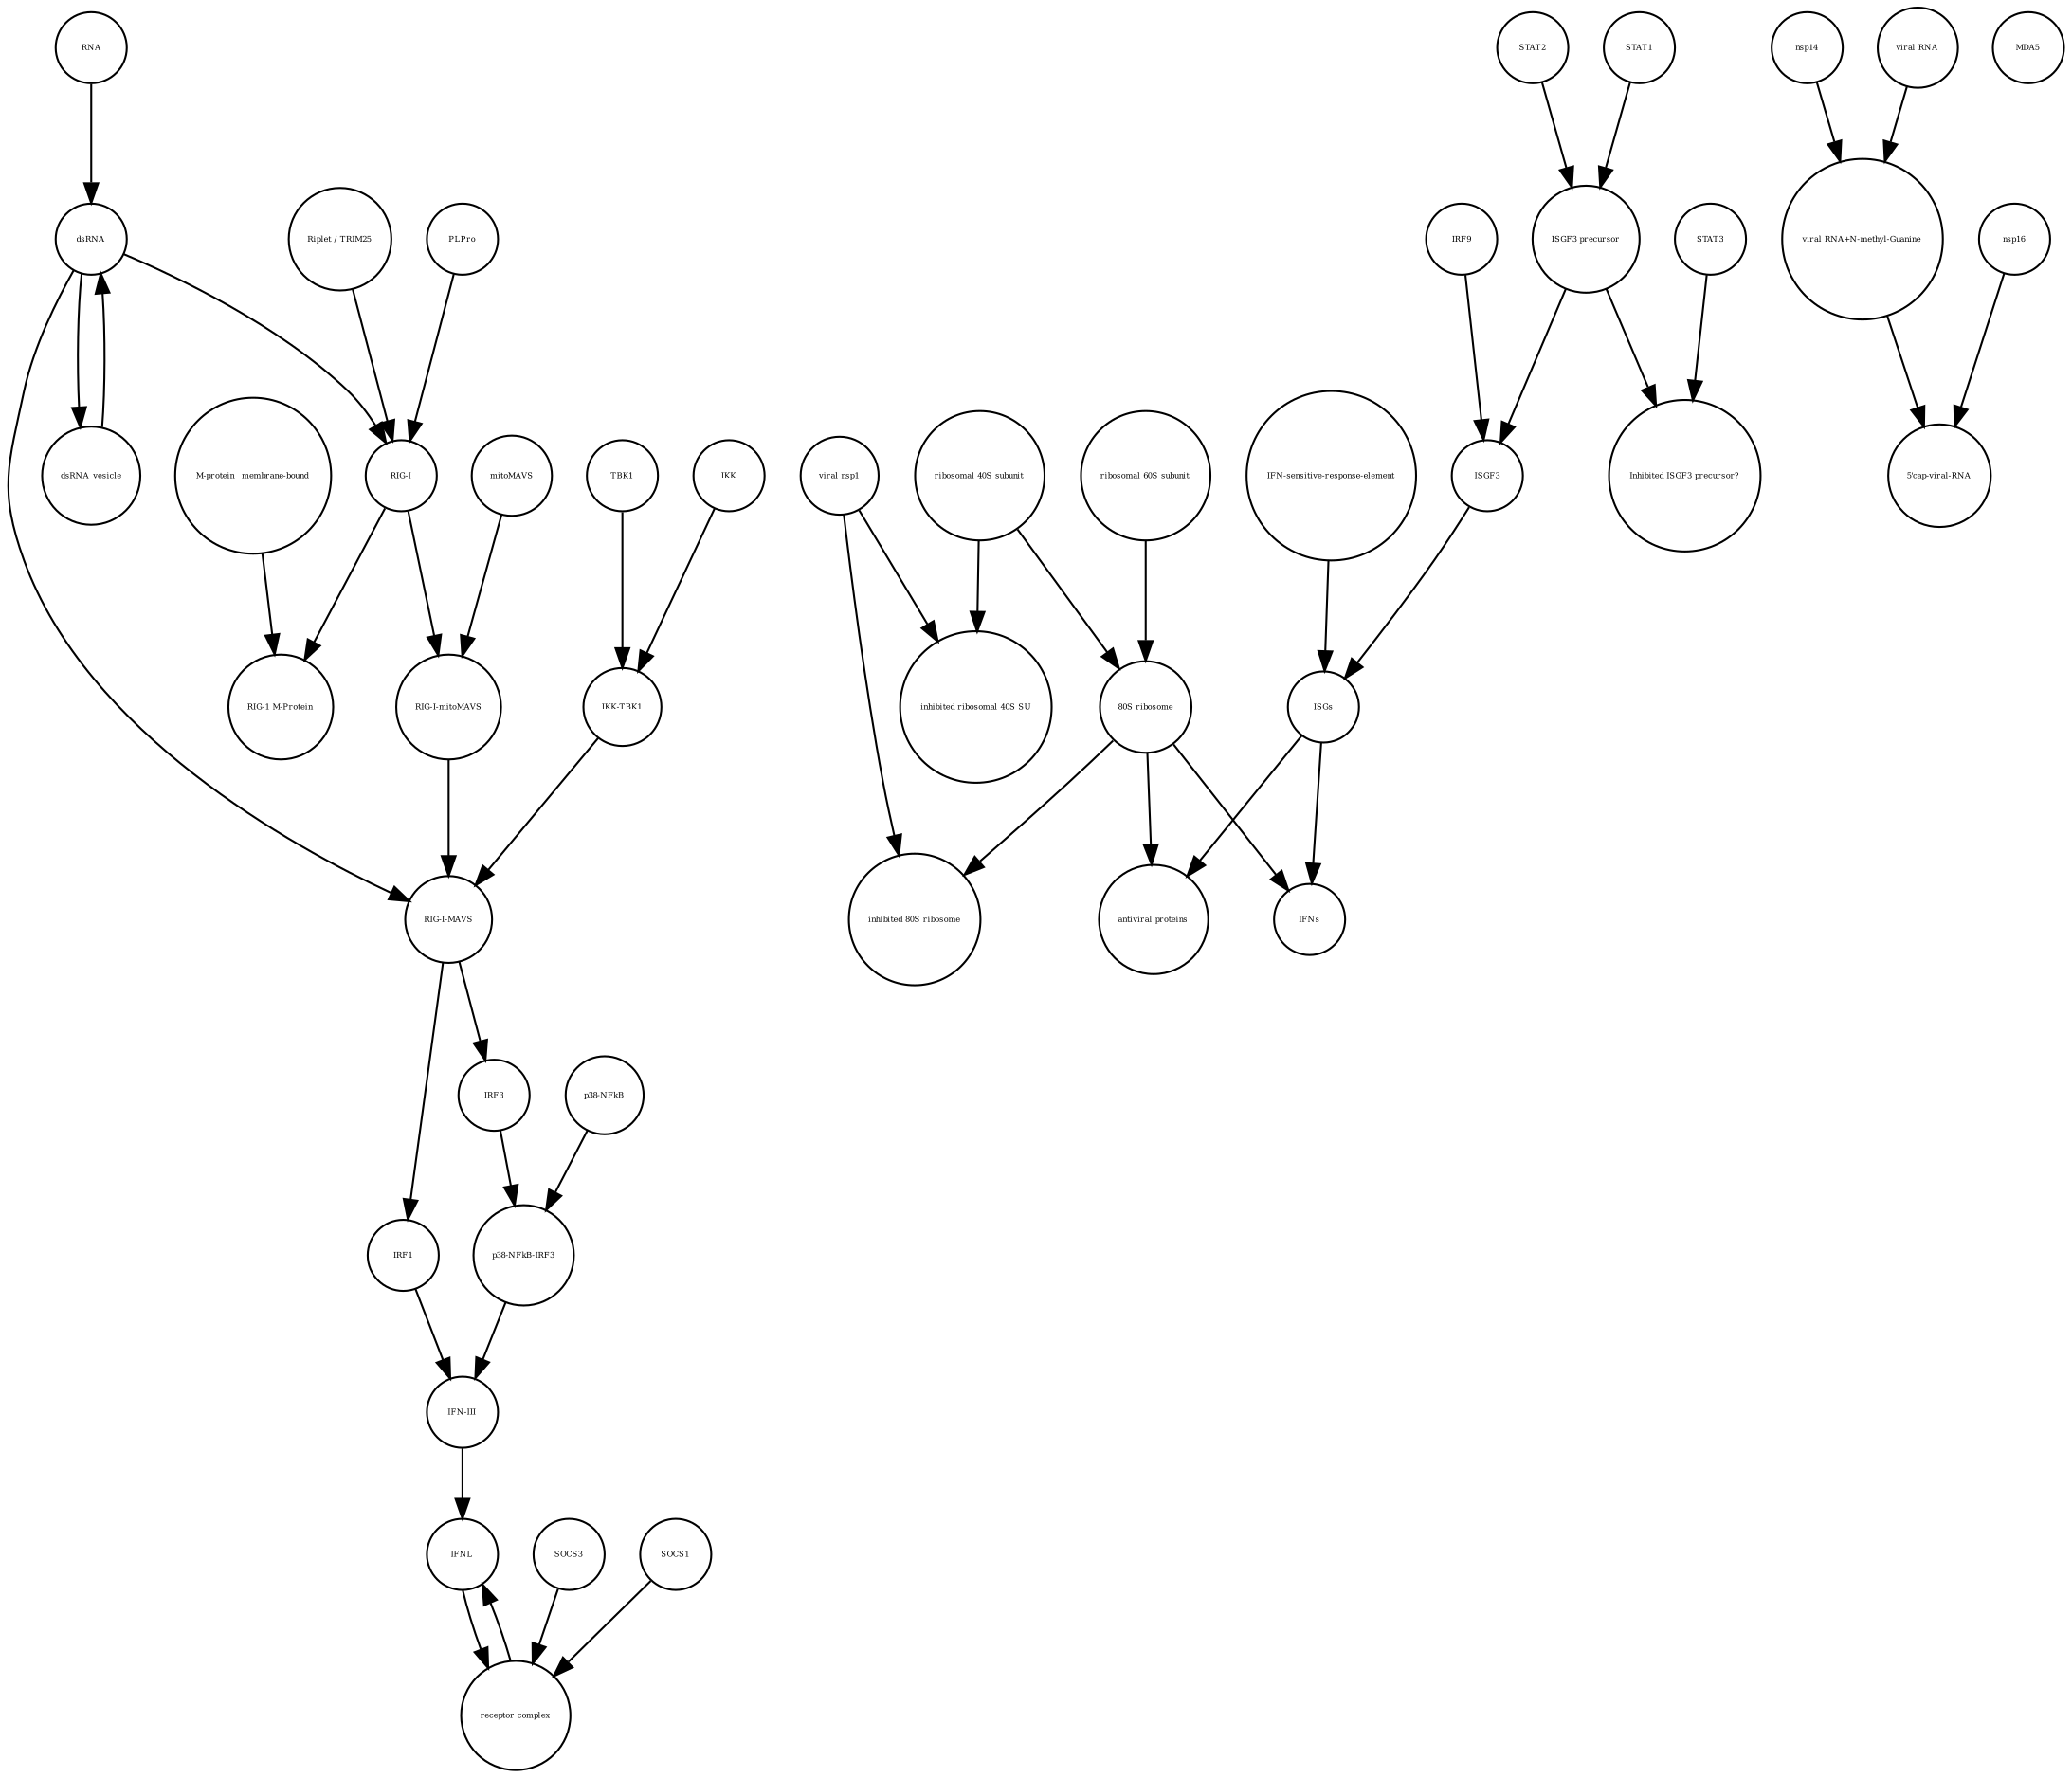 strict digraph  {
RNA [annotation="", bipartite=0, cls="nucleic acid feature", fontsize=4, label=RNA, shape=circle];
"p38-NFkB-IRF3" [annotation="", bipartite=0, cls=complex, fontsize=4, label="p38-NFkB-IRF3", shape=circle];
"receptor complex" [annotation="", bipartite=0, cls=complex, fontsize=4, label="receptor complex", shape=circle];
"viral nsp1" [annotation="", bipartite=0, cls=macromolecule, fontsize=4, label="viral nsp1", shape=circle];
"inhibited 80S ribosome" [annotation="", bipartite=0, cls=complex, fontsize=4, label="inhibited 80S ribosome", shape=circle];
IRF3 [annotation="", bipartite=0, cls=macromolecule, fontsize=4, label=IRF3, shape=circle];
"p38-NFkB" [annotation="", bipartite=0, cls=complex, fontsize=4, label="p38-NFkB", shape=circle];
IFNs [annotation="", bipartite=0, cls=macromolecule, fontsize=4, label=IFNs, shape=circle];
"RIG-I-MAVS" [annotation="", bipartite=0, cls=complex, fontsize=4, label="RIG-I-MAVS", shape=circle];
"IFN-sensitive-response-element" [annotation="", bipartite=0, cls="nucleic acid feature", fontsize=4, label="IFN-sensitive-response-element", shape=circle];
nsp14 [annotation="", bipartite=0, cls=macromolecule, fontsize=4, label=nsp14, shape=circle];
STAT2 [annotation="", bipartite=0, cls=macromolecule, fontsize=4, label=STAT2, shape=circle];
"antiviral proteins" [annotation="", bipartite=0, cls=macromolecule, fontsize=4, label="antiviral proteins", shape=circle];
"IKK-TBK1" [annotation="", bipartite=0, cls=complex, fontsize=4, label="IKK-TBK1", shape=circle];
IFNL [annotation="", bipartite=0, cls=macromolecule, fontsize=4, label=IFNL, shape=circle];
"viral RNA" [annotation="", bipartite=0, cls="nucleic acid feature", fontsize=4, label="viral RNA", shape=circle];
dsRNA [annotation="", bipartite=0, cls="nucleic acid feature", fontsize=4, label=dsRNA, shape=circle];
IRF9 [annotation="", bipartite=0, cls=macromolecule, fontsize=4, label=IRF9, shape=circle];
STAT3 [annotation="", bipartite=0, cls=macromolecule, fontsize=4, label=STAT3, shape=circle];
"80S ribosome" [annotation="", bipartite=0, cls=complex, fontsize=4, label="80S ribosome", shape=circle];
"RIG-I" [annotation="", bipartite=0, cls=macromolecule, fontsize=4, label="RIG-I", shape=circle];
IRF1 [annotation="", bipartite=0, cls=macromolecule, fontsize=4, label=IRF1, shape=circle];
ISGF3 [annotation="", bipartite=0, cls=complex, fontsize=4, label=ISGF3, shape=circle];
STAT1 [annotation="", bipartite=0, cls=macromolecule, fontsize=4, label=STAT1, shape=circle];
"M-protein_ membrane-bound" [annotation="", bipartite=0, cls=macromolecule, fontsize=4, label="M-protein_ membrane-bound", shape=circle];
"ISGF3 precursor" [annotation="", bipartite=0, cls=complex, fontsize=4, label="ISGF3 precursor", shape=circle];
TBK1 [annotation="", bipartite=0, cls=macromolecule, fontsize=4, label=TBK1, shape=circle];
"5'cap-viral-RNA" [annotation="", bipartite=0, cls="nucleic acid feature", fontsize=4, label="5'cap-viral-RNA", shape=circle];
dsRNA_vesicle [annotation="", bipartite=0, cls="nucleic acid feature", fontsize=4, label=dsRNA_vesicle, shape=circle];
SOCS3 [annotation="", bipartite=0, cls=macromolecule, fontsize=4, label=SOCS3, shape=circle];
mitoMAVS [annotation="", bipartite=0, cls=macromolecule, fontsize=4, label=mitoMAVS, shape=circle];
"Inhibited ISGF3 precursor?" [annotation="", bipartite=0, cls=complex, fontsize=4, label="Inhibited ISGF3 precursor?", shape=circle];
IKK [annotation="", bipartite=0, cls=macromolecule, fontsize=4, label=IKK, shape=circle];
"inhibited ribosomal 40S SU" [annotation="urn_miriam_doi_10.1101%2F2020.05.18.102467", bipartite=0, cls=complex, fontsize=4, label="inhibited ribosomal 40S SU", shape=circle];
ISGs [annotation="", bipartite=0, cls="nucleic acid feature", fontsize=4, label=ISGs, shape=circle];
"ribosomal 40S subunit" [annotation="", bipartite=0, cls=complex, fontsize=4, label="ribosomal 40S subunit", shape=circle];
SOCS1 [annotation="", bipartite=0, cls=macromolecule, fontsize=4, label=SOCS1, shape=circle];
"Riplet / TRIM25" [annotation="", bipartite=0, cls=macromolecule, fontsize=4, label="Riplet / TRIM25", shape=circle];
nsp16 [annotation="", bipartite=0, cls=macromolecule, fontsize=4, label=nsp16, shape=circle];
"RIG-I-mitoMAVS" [annotation="", bipartite=0, cls=complex, fontsize=4, label="RIG-I-mitoMAVS", shape=circle];
"ribosomal 60S subunit" [annotation="", bipartite=0, cls=complex, fontsize=4, label="ribosomal 60S subunit", shape=circle];
"IFN-III" [annotation="", bipartite=0, cls=macromolecule, fontsize=4, label="IFN-III", shape=circle];
"viral RNA+N-methyl-Guanine" [annotation="", bipartite=0, cls="nucleic acid feature", fontsize=4, label="viral RNA+N-methyl-Guanine", shape=circle];
"RIG-1 M-Protein" [annotation="", bipartite=0, cls=complex, fontsize=4, label="RIG-1 M-Protein", shape=circle];
MDA5 [annotation="", bipartite=0, cls=macromolecule, fontsize=4, label=MDA5, shape=circle];
PLPro [annotation="", bipartite=0, cls=macromolecule, fontsize=4, label=PLPro, shape=circle];
RNA -> dsRNA  [annotation="", interaction_type=production];
"p38-NFkB-IRF3" -> "IFN-III"  [annotation="", interaction_type=stimulation];
"receptor complex" -> IFNL  [annotation="", interaction_type=production];
"viral nsp1" -> "inhibited ribosomal 40S SU"  [annotation="", interaction_type=production];
"viral nsp1" -> "inhibited 80S ribosome"  [annotation="", interaction_type=production];
IRF3 -> "p38-NFkB-IRF3"  [annotation="", interaction_type=production];
"p38-NFkB" -> "p38-NFkB-IRF3"  [annotation="", interaction_type=production];
"RIG-I-MAVS" -> IRF1  [annotation="", interaction_type=catalysis];
"RIG-I-MAVS" -> IRF3  [annotation="", interaction_type=stimulation];
"IFN-sensitive-response-element" -> ISGs  [annotation="", interaction_type=production];
nsp14 -> "viral RNA+N-methyl-Guanine"  [annotation="", interaction_type=catalysis];
STAT2 -> "ISGF3 precursor"  [annotation="", interaction_type=production];
"IKK-TBK1" -> "RIG-I-MAVS"  [annotation="", interaction_type=production];
IFNL -> "receptor complex"  [annotation="", interaction_type=stimulation];
"viral RNA" -> "viral RNA+N-methyl-Guanine"  [annotation="", interaction_type=production];
dsRNA -> "RIG-I-MAVS"  [annotation="", interaction_type="necessary stimulation"];
dsRNA -> dsRNA_vesicle  [annotation="", interaction_type=production];
dsRNA -> "RIG-I"  [annotation="", interaction_type="necessary stimulation"];
IRF9 -> ISGF3  [annotation="", interaction_type=production];
STAT3 -> "Inhibited ISGF3 precursor?"  [annotation="", interaction_type=production];
"80S ribosome" -> "antiviral proteins"  [annotation="", interaction_type=catalysis];
"80S ribosome" -> IFNs  [annotation="", interaction_type=catalysis];
"80S ribosome" -> "inhibited 80S ribosome"  [annotation="", interaction_type=production];
"RIG-I" -> "RIG-I-mitoMAVS"  [annotation="", interaction_type=production];
"RIG-I" -> "RIG-1 M-Protein"  [annotation="", interaction_type=production];
IRF1 -> "IFN-III"  [annotation="", interaction_type=stimulation];
ISGF3 -> ISGs  [annotation="", interaction_type="necessary stimulation"];
STAT1 -> "ISGF3 precursor"  [annotation="", interaction_type=production];
"M-protein_ membrane-bound" -> "RIG-1 M-Protein"  [annotation="", interaction_type=production];
"ISGF3 precursor" -> "Inhibited ISGF3 precursor?"  [annotation="", interaction_type=production];
"ISGF3 precursor" -> ISGF3  [annotation="", interaction_type=production];
TBK1 -> "IKK-TBK1"  [annotation="", interaction_type=production];
dsRNA_vesicle -> dsRNA  [annotation="", interaction_type=production];
SOCS3 -> "receptor complex"  [annotation="", interaction_type=production];
mitoMAVS -> "RIG-I-mitoMAVS"  [annotation="", interaction_type=production];
IKK -> "IKK-TBK1"  [annotation="", interaction_type=production];
ISGs -> "antiviral proteins"  [annotation="", interaction_type=production];
ISGs -> IFNs  [annotation="", interaction_type=production];
"ribosomal 40S subunit" -> "inhibited ribosomal 40S SU"  [annotation="", interaction_type=production];
"ribosomal 40S subunit" -> "80S ribosome"  [annotation="", interaction_type=production];
SOCS1 -> "receptor complex"  [annotation="", interaction_type=production];
"Riplet / TRIM25" -> "RIG-I"  [annotation="", interaction_type=catalysis];
nsp16 -> "5'cap-viral-RNA"  [annotation="urn_miriam_doi_10.1016%2Fj.chom.2020.05.008", interaction_type=catalysis];
"RIG-I-mitoMAVS" -> "RIG-I-MAVS"  [annotation="", interaction_type=production];
"ribosomal 60S subunit" -> "80S ribosome"  [annotation="", interaction_type=production];
"IFN-III" -> IFNL  [annotation="", interaction_type=production];
"viral RNA+N-methyl-Guanine" -> "5'cap-viral-RNA"  [annotation="", interaction_type=production];
PLPro -> "RIG-I"  [annotation="", interaction_type=catalysis];
}
